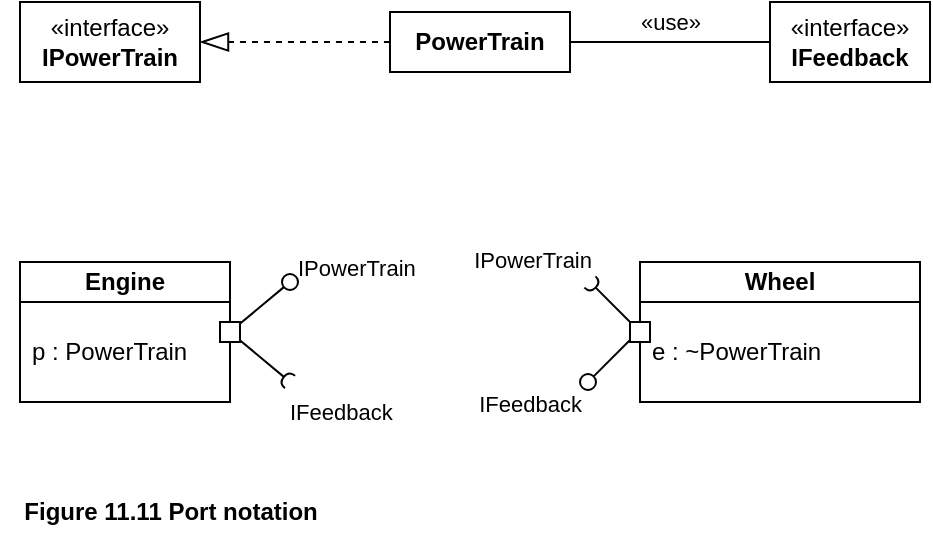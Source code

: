 <mxfile version="21.6.5" type="device">
  <diagram name="Page-1" id="uAVok0aW6yywA-THMaf2">
    <mxGraphModel dx="864" dy="495" grid="1" gridSize="10" guides="1" tooltips="1" connect="1" arrows="1" fold="1" page="1" pageScale="1" pageWidth="1169" pageHeight="827" math="0" shadow="0">
      <root>
        <mxCell id="0" />
        <mxCell id="1" parent="0" />
        <mxCell id="ZV7kqnXYr2hzzQNcxCco-1" value="«interface»&lt;br&gt;&lt;b&gt;IPowerTrain&lt;/b&gt;" style="fontStyle=0;html=1;whiteSpace=wrap;" vertex="1" parent="1">
          <mxGeometry x="55" y="40" width="90" height="40" as="geometry" />
        </mxCell>
        <mxCell id="ZV7kqnXYr2hzzQNcxCco-6" style="edgeStyle=orthogonalEdgeStyle;rounded=0;orthogonalLoop=1;jettySize=auto;html=1;entryX=1;entryY=0.5;entryDx=0;entryDy=0;endArrow=blockThin;endFill=0;dashed=1;endSize=12;" edge="1" parent="1" source="ZV7kqnXYr2hzzQNcxCco-2" target="ZV7kqnXYr2hzzQNcxCco-1">
          <mxGeometry relative="1" as="geometry" />
        </mxCell>
        <mxCell id="ZV7kqnXYr2hzzQNcxCco-2" value="&lt;b&gt;PowerTrain&lt;/b&gt;" style="fontStyle=0;html=1;whiteSpace=wrap;" vertex="1" parent="1">
          <mxGeometry x="240" y="45" width="90" height="30" as="geometry" />
        </mxCell>
        <mxCell id="ZV7kqnXYr2hzzQNcxCco-4" style="edgeStyle=orthogonalEdgeStyle;rounded=0;orthogonalLoop=1;jettySize=auto;html=1;exitX=0;exitY=0.5;exitDx=0;exitDy=0;entryX=1;entryY=0.5;entryDx=0;entryDy=0;endArrow=none;endFill=0;" edge="1" parent="1" source="ZV7kqnXYr2hzzQNcxCco-3" target="ZV7kqnXYr2hzzQNcxCco-2">
          <mxGeometry relative="1" as="geometry" />
        </mxCell>
        <mxCell id="ZV7kqnXYr2hzzQNcxCco-5" value="«use»" style="edgeLabel;html=1;align=center;verticalAlign=middle;resizable=0;points=[];" vertex="1" connectable="0" parent="ZV7kqnXYr2hzzQNcxCco-4">
          <mxGeometry y="1" relative="1" as="geometry">
            <mxPoint y="-11" as="offset" />
          </mxGeometry>
        </mxCell>
        <mxCell id="ZV7kqnXYr2hzzQNcxCco-3" value="«interface»&lt;br&gt;&lt;b&gt;IFeedback&lt;/b&gt;" style="fontStyle=0;html=1;whiteSpace=wrap;" vertex="1" parent="1">
          <mxGeometry x="430" y="40" width="80" height="40" as="geometry" />
        </mxCell>
        <mxCell id="ZV7kqnXYr2hzzQNcxCco-7" value="&lt;b&gt;Engine&lt;/b&gt;" style="swimlane;fontStyle=0;align=center;verticalAlign=middle;childLayout=stackLayout;horizontal=1;startSize=20;horizontalStack=0;resizeParent=1;resizeParentMax=0;resizeLast=0;collapsible=0;marginBottom=0;html=1;whiteSpace=wrap;" vertex="1" parent="1">
          <mxGeometry x="55" y="170" width="105" height="70" as="geometry" />
        </mxCell>
        <mxCell id="ZV7kqnXYr2hzzQNcxCco-8" value="p : PowerTrain" style="text;html=1;strokeColor=none;fillColor=none;align=left;verticalAlign=middle;spacingLeft=4;spacingRight=4;overflow=hidden;rotatable=0;points=[[0,0.5],[1,0.5]];portConstraint=eastwest;whiteSpace=wrap;" vertex="1" parent="ZV7kqnXYr2hzzQNcxCco-7">
          <mxGeometry y="20" width="105" height="50" as="geometry" />
        </mxCell>
        <mxCell id="ZV7kqnXYr2hzzQNcxCco-9" value="&lt;b&gt;Wheel&lt;/b&gt;" style="swimlane;fontStyle=0;align=center;verticalAlign=middle;childLayout=stackLayout;horizontal=1;startSize=20;horizontalStack=0;resizeParent=1;resizeParentMax=0;resizeLast=0;collapsible=0;marginBottom=0;html=1;whiteSpace=wrap;" vertex="1" parent="1">
          <mxGeometry x="365" y="170" width="140" height="70" as="geometry" />
        </mxCell>
        <mxCell id="ZV7kqnXYr2hzzQNcxCco-10" value="e : ~PowerTrain" style="text;html=1;strokeColor=none;fillColor=none;align=left;verticalAlign=middle;spacingLeft=4;spacingRight=4;overflow=hidden;rotatable=0;points=[[0,0.5],[1,0.5]];portConstraint=eastwest;whiteSpace=wrap;" vertex="1" parent="ZV7kqnXYr2hzzQNcxCco-9">
          <mxGeometry y="20" width="140" height="50" as="geometry" />
        </mxCell>
        <mxCell id="ZV7kqnXYr2hzzQNcxCco-14" value="IFeedback" style="html=1;verticalAlign=top;labelBackgroundColor=none;startArrow=oval;startFill=0;startSize=8;endArrow=none;rounded=0;entryX=0;entryY=0.5;entryDx=0;entryDy=0;align=right;" edge="1" parent="1">
          <mxGeometry x="-1" y="3" relative="1" as="geometry">
            <mxPoint x="339" y="230" as="sourcePoint" />
            <mxPoint x="364" y="205" as="targetPoint" />
          </mxGeometry>
        </mxCell>
        <mxCell id="ZV7kqnXYr2hzzQNcxCco-15" value="IPowerTrain" style="html=1;verticalAlign=bottom;labelBackgroundColor=none;startArrow=halfCircle;startFill=0;startSize=2;endArrow=none;rounded=0;entryX=0;entryY=0.5;entryDx=0;entryDy=0;align=right;" edge="1" parent="1" target="ZV7kqnXYr2hzzQNcxCco-9">
          <mxGeometry x="-1" y="3" relative="1" as="geometry">
            <mxPoint x="340" y="180" as="sourcePoint" />
            <mxPoint x="520" y="290" as="targetPoint" />
          </mxGeometry>
        </mxCell>
        <mxCell id="ZV7kqnXYr2hzzQNcxCco-16" value="" style="fontStyle=0;labelPosition=right;verticalLabelPosition=middle;align=left;verticalAlign=middle;spacingLeft=2;" vertex="1" parent="1">
          <mxGeometry x="360" y="200" width="10" height="10" as="geometry" />
        </mxCell>
        <mxCell id="ZV7kqnXYr2hzzQNcxCco-18" value="IPowerTrain" style="html=1;verticalAlign=bottom;labelBackgroundColor=none;startArrow=oval;startFill=0;startSize=8;endArrow=none;rounded=0;entryX=1;entryY=0.5;entryDx=0;entryDy=0;align=left;" edge="1" parent="1" target="ZV7kqnXYr2hzzQNcxCco-7">
          <mxGeometry x="-1" y="3" relative="1" as="geometry">
            <mxPoint x="190" y="180" as="sourcePoint" />
            <mxPoint x="470" y="300" as="targetPoint" />
          </mxGeometry>
        </mxCell>
        <mxCell id="ZV7kqnXYr2hzzQNcxCco-19" value="IFeedback" style="html=1;verticalAlign=top;labelBackgroundColor=none;startArrow=halfCircle;startFill=0;startSize=2;endArrow=none;rounded=0;entryX=1;entryY=0.5;entryDx=0;entryDy=0;align=left;" edge="1" parent="1" target="ZV7kqnXYr2hzzQNcxCco-7">
          <mxGeometry x="-1" y="3" relative="1" as="geometry">
            <mxPoint x="190" y="230" as="sourcePoint" />
            <mxPoint x="160" y="210" as="targetPoint" />
          </mxGeometry>
        </mxCell>
        <mxCell id="ZV7kqnXYr2hzzQNcxCco-20" value="" style="fontStyle=0;labelPosition=right;verticalLabelPosition=middle;align=left;verticalAlign=middle;spacingLeft=2;" vertex="1" parent="1">
          <mxGeometry x="155" y="200" width="10" height="10" as="geometry" />
        </mxCell>
        <mxCell id="ZV7kqnXYr2hzzQNcxCco-21" value="Figure 11.11 Port notation" style="text;html=1;align=center;verticalAlign=middle;resizable=0;points=[];autosize=1;strokeColor=none;fillColor=none;fontStyle=1" vertex="1" parent="1">
          <mxGeometry x="45" y="280" width="170" height="30" as="geometry" />
        </mxCell>
      </root>
    </mxGraphModel>
  </diagram>
</mxfile>
